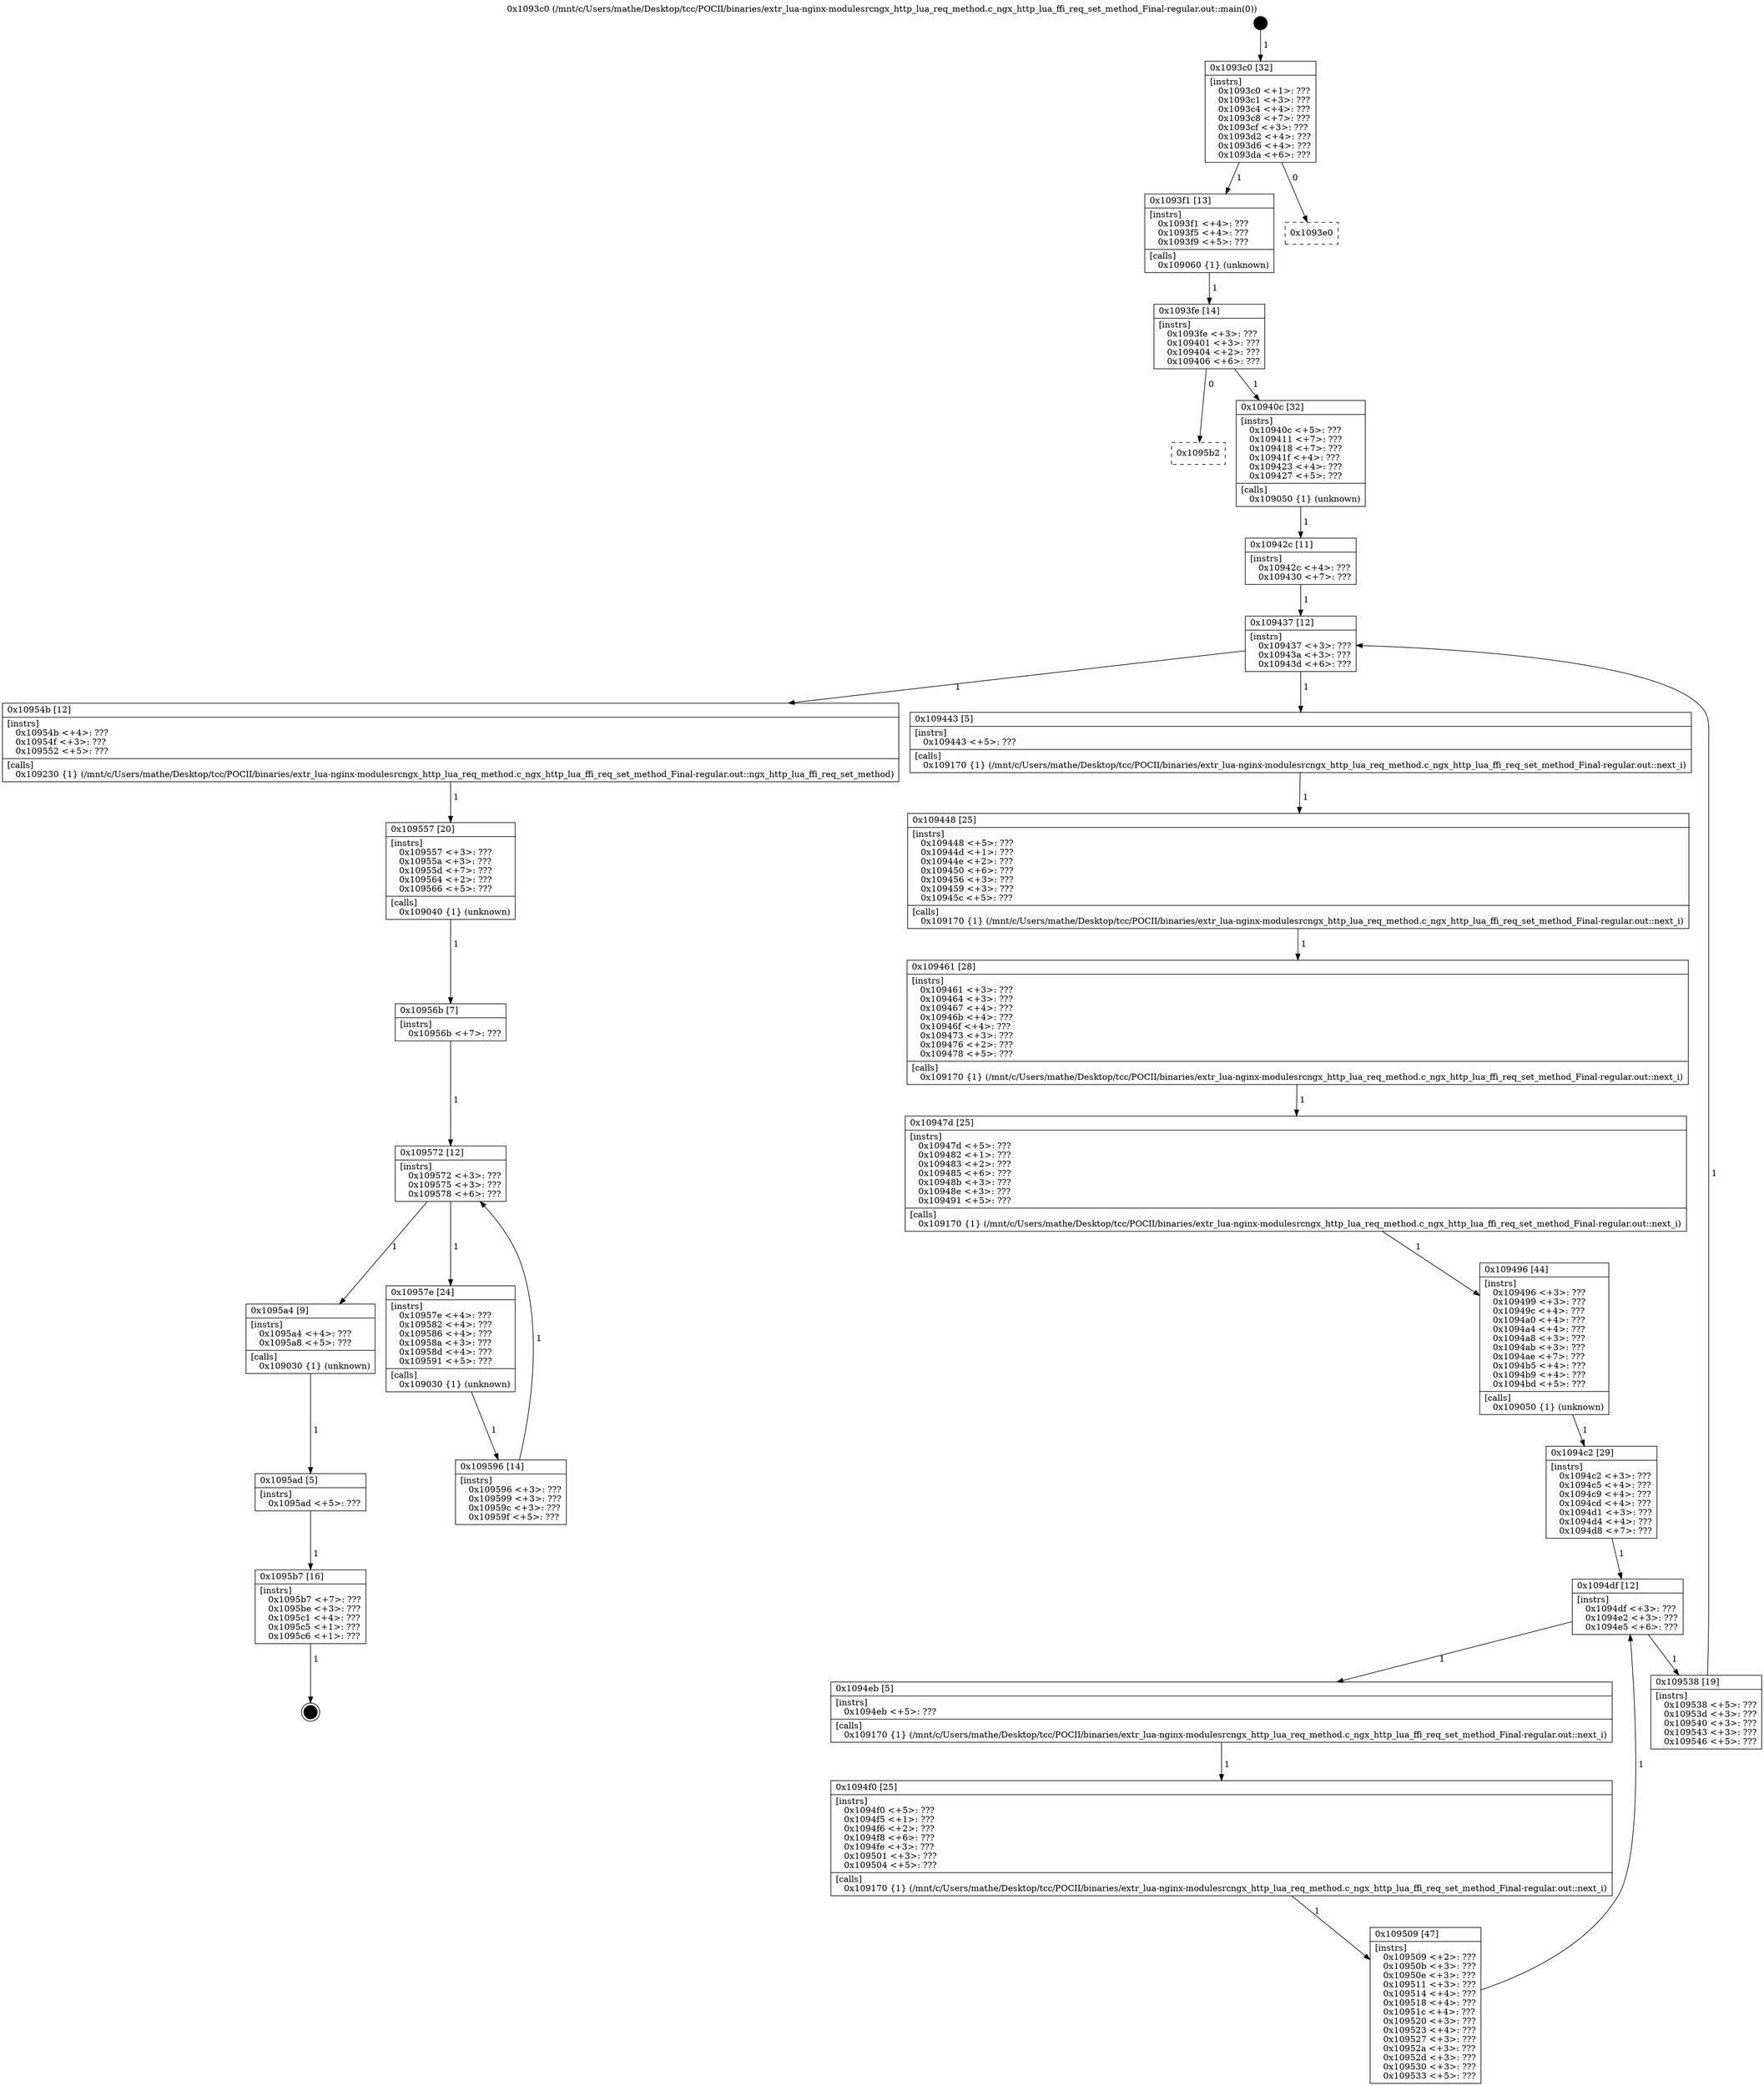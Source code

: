 digraph "0x1093c0" {
  label = "0x1093c0 (/mnt/c/Users/mathe/Desktop/tcc/POCII/binaries/extr_lua-nginx-modulesrcngx_http_lua_req_method.c_ngx_http_lua_ffi_req_set_method_Final-regular.out::main(0))"
  labelloc = "t"
  node[shape=record]

  Entry [label="",width=0.3,height=0.3,shape=circle,fillcolor=black,style=filled]
  "0x1093c0" [label="{
     0x1093c0 [32]\l
     | [instrs]\l
     &nbsp;&nbsp;0x1093c0 \<+1\>: ???\l
     &nbsp;&nbsp;0x1093c1 \<+3\>: ???\l
     &nbsp;&nbsp;0x1093c4 \<+4\>: ???\l
     &nbsp;&nbsp;0x1093c8 \<+7\>: ???\l
     &nbsp;&nbsp;0x1093cf \<+3\>: ???\l
     &nbsp;&nbsp;0x1093d2 \<+4\>: ???\l
     &nbsp;&nbsp;0x1093d6 \<+4\>: ???\l
     &nbsp;&nbsp;0x1093da \<+6\>: ???\l
  }"]
  "0x1093f1" [label="{
     0x1093f1 [13]\l
     | [instrs]\l
     &nbsp;&nbsp;0x1093f1 \<+4\>: ???\l
     &nbsp;&nbsp;0x1093f5 \<+4\>: ???\l
     &nbsp;&nbsp;0x1093f9 \<+5\>: ???\l
     | [calls]\l
     &nbsp;&nbsp;0x109060 \{1\} (unknown)\l
  }"]
  "0x1093e0" [label="{
     0x1093e0\l
  }", style=dashed]
  "0x1093fe" [label="{
     0x1093fe [14]\l
     | [instrs]\l
     &nbsp;&nbsp;0x1093fe \<+3\>: ???\l
     &nbsp;&nbsp;0x109401 \<+3\>: ???\l
     &nbsp;&nbsp;0x109404 \<+2\>: ???\l
     &nbsp;&nbsp;0x109406 \<+6\>: ???\l
  }"]
  "0x1095b2" [label="{
     0x1095b2\l
  }", style=dashed]
  "0x10940c" [label="{
     0x10940c [32]\l
     | [instrs]\l
     &nbsp;&nbsp;0x10940c \<+5\>: ???\l
     &nbsp;&nbsp;0x109411 \<+7\>: ???\l
     &nbsp;&nbsp;0x109418 \<+7\>: ???\l
     &nbsp;&nbsp;0x10941f \<+4\>: ???\l
     &nbsp;&nbsp;0x109423 \<+4\>: ???\l
     &nbsp;&nbsp;0x109427 \<+5\>: ???\l
     | [calls]\l
     &nbsp;&nbsp;0x109050 \{1\} (unknown)\l
  }"]
  Exit [label="",width=0.3,height=0.3,shape=circle,fillcolor=black,style=filled,peripheries=2]
  "0x109437" [label="{
     0x109437 [12]\l
     | [instrs]\l
     &nbsp;&nbsp;0x109437 \<+3\>: ???\l
     &nbsp;&nbsp;0x10943a \<+3\>: ???\l
     &nbsp;&nbsp;0x10943d \<+6\>: ???\l
  }"]
  "0x10954b" [label="{
     0x10954b [12]\l
     | [instrs]\l
     &nbsp;&nbsp;0x10954b \<+4\>: ???\l
     &nbsp;&nbsp;0x10954f \<+3\>: ???\l
     &nbsp;&nbsp;0x109552 \<+5\>: ???\l
     | [calls]\l
     &nbsp;&nbsp;0x109230 \{1\} (/mnt/c/Users/mathe/Desktop/tcc/POCII/binaries/extr_lua-nginx-modulesrcngx_http_lua_req_method.c_ngx_http_lua_ffi_req_set_method_Final-regular.out::ngx_http_lua_ffi_req_set_method)\l
  }"]
  "0x109443" [label="{
     0x109443 [5]\l
     | [instrs]\l
     &nbsp;&nbsp;0x109443 \<+5\>: ???\l
     | [calls]\l
     &nbsp;&nbsp;0x109170 \{1\} (/mnt/c/Users/mathe/Desktop/tcc/POCII/binaries/extr_lua-nginx-modulesrcngx_http_lua_req_method.c_ngx_http_lua_ffi_req_set_method_Final-regular.out::next_i)\l
  }"]
  "0x109448" [label="{
     0x109448 [25]\l
     | [instrs]\l
     &nbsp;&nbsp;0x109448 \<+5\>: ???\l
     &nbsp;&nbsp;0x10944d \<+1\>: ???\l
     &nbsp;&nbsp;0x10944e \<+2\>: ???\l
     &nbsp;&nbsp;0x109450 \<+6\>: ???\l
     &nbsp;&nbsp;0x109456 \<+3\>: ???\l
     &nbsp;&nbsp;0x109459 \<+3\>: ???\l
     &nbsp;&nbsp;0x10945c \<+5\>: ???\l
     | [calls]\l
     &nbsp;&nbsp;0x109170 \{1\} (/mnt/c/Users/mathe/Desktop/tcc/POCII/binaries/extr_lua-nginx-modulesrcngx_http_lua_req_method.c_ngx_http_lua_ffi_req_set_method_Final-regular.out::next_i)\l
  }"]
  "0x109461" [label="{
     0x109461 [28]\l
     | [instrs]\l
     &nbsp;&nbsp;0x109461 \<+3\>: ???\l
     &nbsp;&nbsp;0x109464 \<+3\>: ???\l
     &nbsp;&nbsp;0x109467 \<+4\>: ???\l
     &nbsp;&nbsp;0x10946b \<+4\>: ???\l
     &nbsp;&nbsp;0x10946f \<+4\>: ???\l
     &nbsp;&nbsp;0x109473 \<+3\>: ???\l
     &nbsp;&nbsp;0x109476 \<+2\>: ???\l
     &nbsp;&nbsp;0x109478 \<+5\>: ???\l
     | [calls]\l
     &nbsp;&nbsp;0x109170 \{1\} (/mnt/c/Users/mathe/Desktop/tcc/POCII/binaries/extr_lua-nginx-modulesrcngx_http_lua_req_method.c_ngx_http_lua_ffi_req_set_method_Final-regular.out::next_i)\l
  }"]
  "0x10947d" [label="{
     0x10947d [25]\l
     | [instrs]\l
     &nbsp;&nbsp;0x10947d \<+5\>: ???\l
     &nbsp;&nbsp;0x109482 \<+1\>: ???\l
     &nbsp;&nbsp;0x109483 \<+2\>: ???\l
     &nbsp;&nbsp;0x109485 \<+6\>: ???\l
     &nbsp;&nbsp;0x10948b \<+3\>: ???\l
     &nbsp;&nbsp;0x10948e \<+3\>: ???\l
     &nbsp;&nbsp;0x109491 \<+5\>: ???\l
     | [calls]\l
     &nbsp;&nbsp;0x109170 \{1\} (/mnt/c/Users/mathe/Desktop/tcc/POCII/binaries/extr_lua-nginx-modulesrcngx_http_lua_req_method.c_ngx_http_lua_ffi_req_set_method_Final-regular.out::next_i)\l
  }"]
  "0x109496" [label="{
     0x109496 [44]\l
     | [instrs]\l
     &nbsp;&nbsp;0x109496 \<+3\>: ???\l
     &nbsp;&nbsp;0x109499 \<+3\>: ???\l
     &nbsp;&nbsp;0x10949c \<+4\>: ???\l
     &nbsp;&nbsp;0x1094a0 \<+4\>: ???\l
     &nbsp;&nbsp;0x1094a4 \<+4\>: ???\l
     &nbsp;&nbsp;0x1094a8 \<+3\>: ???\l
     &nbsp;&nbsp;0x1094ab \<+3\>: ???\l
     &nbsp;&nbsp;0x1094ae \<+7\>: ???\l
     &nbsp;&nbsp;0x1094b5 \<+4\>: ???\l
     &nbsp;&nbsp;0x1094b9 \<+4\>: ???\l
     &nbsp;&nbsp;0x1094bd \<+5\>: ???\l
     | [calls]\l
     &nbsp;&nbsp;0x109050 \{1\} (unknown)\l
  }"]
  "0x1094df" [label="{
     0x1094df [12]\l
     | [instrs]\l
     &nbsp;&nbsp;0x1094df \<+3\>: ???\l
     &nbsp;&nbsp;0x1094e2 \<+3\>: ???\l
     &nbsp;&nbsp;0x1094e5 \<+6\>: ???\l
  }"]
  "0x109538" [label="{
     0x109538 [19]\l
     | [instrs]\l
     &nbsp;&nbsp;0x109538 \<+5\>: ???\l
     &nbsp;&nbsp;0x10953d \<+3\>: ???\l
     &nbsp;&nbsp;0x109540 \<+3\>: ???\l
     &nbsp;&nbsp;0x109543 \<+3\>: ???\l
     &nbsp;&nbsp;0x109546 \<+5\>: ???\l
  }"]
  "0x1094eb" [label="{
     0x1094eb [5]\l
     | [instrs]\l
     &nbsp;&nbsp;0x1094eb \<+5\>: ???\l
     | [calls]\l
     &nbsp;&nbsp;0x109170 \{1\} (/mnt/c/Users/mathe/Desktop/tcc/POCII/binaries/extr_lua-nginx-modulesrcngx_http_lua_req_method.c_ngx_http_lua_ffi_req_set_method_Final-regular.out::next_i)\l
  }"]
  "0x1094f0" [label="{
     0x1094f0 [25]\l
     | [instrs]\l
     &nbsp;&nbsp;0x1094f0 \<+5\>: ???\l
     &nbsp;&nbsp;0x1094f5 \<+1\>: ???\l
     &nbsp;&nbsp;0x1094f6 \<+2\>: ???\l
     &nbsp;&nbsp;0x1094f8 \<+6\>: ???\l
     &nbsp;&nbsp;0x1094fe \<+3\>: ???\l
     &nbsp;&nbsp;0x109501 \<+3\>: ???\l
     &nbsp;&nbsp;0x109504 \<+5\>: ???\l
     | [calls]\l
     &nbsp;&nbsp;0x109170 \{1\} (/mnt/c/Users/mathe/Desktop/tcc/POCII/binaries/extr_lua-nginx-modulesrcngx_http_lua_req_method.c_ngx_http_lua_ffi_req_set_method_Final-regular.out::next_i)\l
  }"]
  "0x109509" [label="{
     0x109509 [47]\l
     | [instrs]\l
     &nbsp;&nbsp;0x109509 \<+2\>: ???\l
     &nbsp;&nbsp;0x10950b \<+3\>: ???\l
     &nbsp;&nbsp;0x10950e \<+3\>: ???\l
     &nbsp;&nbsp;0x109511 \<+3\>: ???\l
     &nbsp;&nbsp;0x109514 \<+4\>: ???\l
     &nbsp;&nbsp;0x109518 \<+4\>: ???\l
     &nbsp;&nbsp;0x10951c \<+4\>: ???\l
     &nbsp;&nbsp;0x109520 \<+3\>: ???\l
     &nbsp;&nbsp;0x109523 \<+4\>: ???\l
     &nbsp;&nbsp;0x109527 \<+3\>: ???\l
     &nbsp;&nbsp;0x10952a \<+3\>: ???\l
     &nbsp;&nbsp;0x10952d \<+3\>: ???\l
     &nbsp;&nbsp;0x109530 \<+3\>: ???\l
     &nbsp;&nbsp;0x109533 \<+5\>: ???\l
  }"]
  "0x1094c2" [label="{
     0x1094c2 [29]\l
     | [instrs]\l
     &nbsp;&nbsp;0x1094c2 \<+3\>: ???\l
     &nbsp;&nbsp;0x1094c5 \<+4\>: ???\l
     &nbsp;&nbsp;0x1094c9 \<+4\>: ???\l
     &nbsp;&nbsp;0x1094cd \<+4\>: ???\l
     &nbsp;&nbsp;0x1094d1 \<+3\>: ???\l
     &nbsp;&nbsp;0x1094d4 \<+4\>: ???\l
     &nbsp;&nbsp;0x1094d8 \<+7\>: ???\l
  }"]
  "0x1095b7" [label="{
     0x1095b7 [16]\l
     | [instrs]\l
     &nbsp;&nbsp;0x1095b7 \<+7\>: ???\l
     &nbsp;&nbsp;0x1095be \<+3\>: ???\l
     &nbsp;&nbsp;0x1095c1 \<+4\>: ???\l
     &nbsp;&nbsp;0x1095c5 \<+1\>: ???\l
     &nbsp;&nbsp;0x1095c6 \<+1\>: ???\l
  }"]
  "0x10942c" [label="{
     0x10942c [11]\l
     | [instrs]\l
     &nbsp;&nbsp;0x10942c \<+4\>: ???\l
     &nbsp;&nbsp;0x109430 \<+7\>: ???\l
  }"]
  "0x109557" [label="{
     0x109557 [20]\l
     | [instrs]\l
     &nbsp;&nbsp;0x109557 \<+3\>: ???\l
     &nbsp;&nbsp;0x10955a \<+3\>: ???\l
     &nbsp;&nbsp;0x10955d \<+7\>: ???\l
     &nbsp;&nbsp;0x109564 \<+2\>: ???\l
     &nbsp;&nbsp;0x109566 \<+5\>: ???\l
     | [calls]\l
     &nbsp;&nbsp;0x109040 \{1\} (unknown)\l
  }"]
  "0x109572" [label="{
     0x109572 [12]\l
     | [instrs]\l
     &nbsp;&nbsp;0x109572 \<+3\>: ???\l
     &nbsp;&nbsp;0x109575 \<+3\>: ???\l
     &nbsp;&nbsp;0x109578 \<+6\>: ???\l
  }"]
  "0x1095a4" [label="{
     0x1095a4 [9]\l
     | [instrs]\l
     &nbsp;&nbsp;0x1095a4 \<+4\>: ???\l
     &nbsp;&nbsp;0x1095a8 \<+5\>: ???\l
     | [calls]\l
     &nbsp;&nbsp;0x109030 \{1\} (unknown)\l
  }"]
  "0x10957e" [label="{
     0x10957e [24]\l
     | [instrs]\l
     &nbsp;&nbsp;0x10957e \<+4\>: ???\l
     &nbsp;&nbsp;0x109582 \<+4\>: ???\l
     &nbsp;&nbsp;0x109586 \<+4\>: ???\l
     &nbsp;&nbsp;0x10958a \<+3\>: ???\l
     &nbsp;&nbsp;0x10958d \<+4\>: ???\l
     &nbsp;&nbsp;0x109591 \<+5\>: ???\l
     | [calls]\l
     &nbsp;&nbsp;0x109030 \{1\} (unknown)\l
  }"]
  "0x109596" [label="{
     0x109596 [14]\l
     | [instrs]\l
     &nbsp;&nbsp;0x109596 \<+3\>: ???\l
     &nbsp;&nbsp;0x109599 \<+3\>: ???\l
     &nbsp;&nbsp;0x10959c \<+3\>: ???\l
     &nbsp;&nbsp;0x10959f \<+5\>: ???\l
  }"]
  "0x10956b" [label="{
     0x10956b [7]\l
     | [instrs]\l
     &nbsp;&nbsp;0x10956b \<+7\>: ???\l
  }"]
  "0x1095ad" [label="{
     0x1095ad [5]\l
     | [instrs]\l
     &nbsp;&nbsp;0x1095ad \<+5\>: ???\l
  }"]
  Entry -> "0x1093c0" [label=" 1"]
  "0x1093c0" -> "0x1093f1" [label=" 1"]
  "0x1093c0" -> "0x1093e0" [label=" 0"]
  "0x1093f1" -> "0x1093fe" [label=" 1"]
  "0x1093fe" -> "0x1095b2" [label=" 0"]
  "0x1093fe" -> "0x10940c" [label=" 1"]
  "0x1095b7" -> Exit [label=" 1"]
  "0x10940c" -> "0x10942c" [label=" 1"]
  "0x109437" -> "0x10954b" [label=" 1"]
  "0x109437" -> "0x109443" [label=" 1"]
  "0x109443" -> "0x109448" [label=" 1"]
  "0x109448" -> "0x109461" [label=" 1"]
  "0x109461" -> "0x10947d" [label=" 1"]
  "0x10947d" -> "0x109496" [label=" 1"]
  "0x109496" -> "0x1094c2" [label=" 1"]
  "0x1094df" -> "0x109538" [label=" 1"]
  "0x1094df" -> "0x1094eb" [label=" 1"]
  "0x1094eb" -> "0x1094f0" [label=" 1"]
  "0x1094f0" -> "0x109509" [label=" 1"]
  "0x1094c2" -> "0x1094df" [label=" 1"]
  "0x109509" -> "0x1094df" [label=" 1"]
  "0x1095ad" -> "0x1095b7" [label=" 1"]
  "0x10942c" -> "0x109437" [label=" 1"]
  "0x109538" -> "0x109437" [label=" 1"]
  "0x10954b" -> "0x109557" [label=" 1"]
  "0x109557" -> "0x10956b" [label=" 1"]
  "0x109572" -> "0x1095a4" [label=" 1"]
  "0x109572" -> "0x10957e" [label=" 1"]
  "0x10957e" -> "0x109596" [label=" 1"]
  "0x10956b" -> "0x109572" [label=" 1"]
  "0x109596" -> "0x109572" [label=" 1"]
  "0x1095a4" -> "0x1095ad" [label=" 1"]
}
